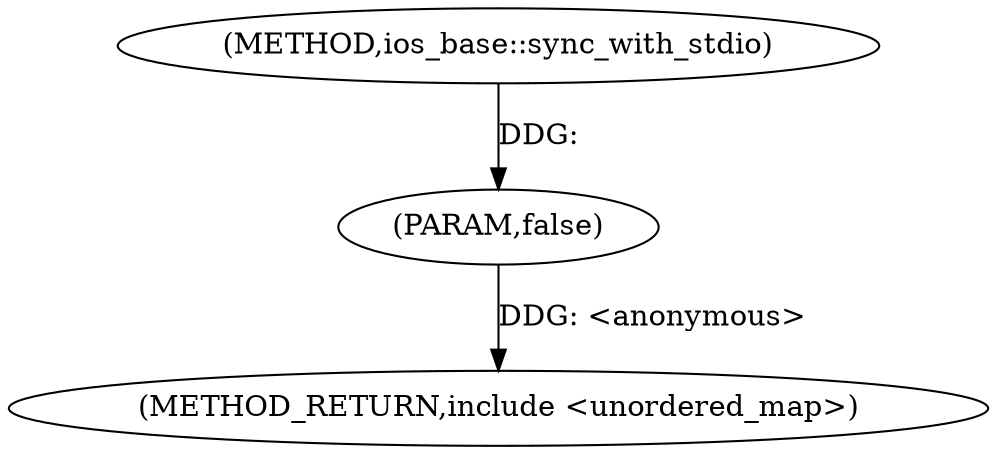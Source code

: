 digraph "ios_base::sync_with_stdio" {  
"1000104" [label = "(METHOD,ios_base::sync_with_stdio)" ]
"1000107" [label = "(METHOD_RETURN,include <unordered_map>)" ]
"1000105" [label = "(PARAM,false)" ]
  "1000105" -> "1000107"  [ label = "DDG: <anonymous>"] 
  "1000104" -> "1000105"  [ label = "DDG: "] 
}
